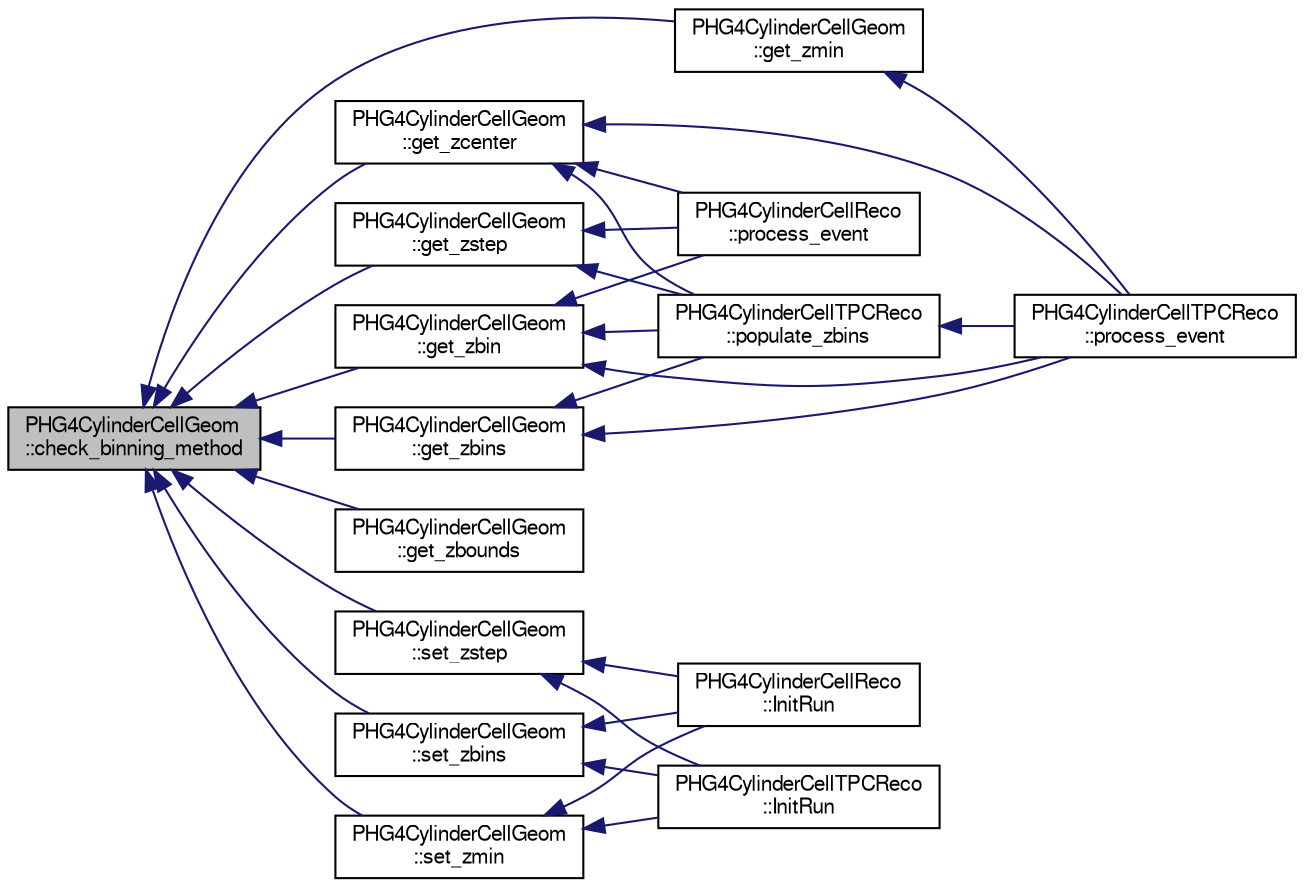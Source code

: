 digraph "PHG4CylinderCellGeom::check_binning_method"
{
  bgcolor="transparent";
  edge [fontname="FreeSans",fontsize="10",labelfontname="FreeSans",labelfontsize="10"];
  node [fontname="FreeSans",fontsize="10",shape=record];
  rankdir="LR";
  Node1 [label="PHG4CylinderCellGeom\l::check_binning_method",height=0.2,width=0.4,color="black", fillcolor="grey75", style="filled" fontcolor="black"];
  Node1 -> Node2 [dir="back",color="midnightblue",fontsize="10",style="solid",fontname="FreeSans"];
  Node2 [label="PHG4CylinderCellGeom\l::get_zbin",height=0.2,width=0.4,color="black",URL="$d9/d85/classPHG4CylinderCellGeom.html#af2c3e1224776a2ba8129d5e85d66457a"];
  Node2 -> Node3 [dir="back",color="midnightblue",fontsize="10",style="solid",fontname="FreeSans"];
  Node3 [label="PHG4CylinderCellReco\l::process_event",height=0.2,width=0.4,color="black",URL="$d5/dd0/classPHG4CylinderCellReco.html#acd9297cbac172c726c8da55f875a824a",tooltip="event processing "];
  Node2 -> Node4 [dir="back",color="midnightblue",fontsize="10",style="solid",fontname="FreeSans"];
  Node4 [label="PHG4CylinderCellTPCReco\l::process_event",height=0.2,width=0.4,color="black",URL="$dc/d94/classPHG4CylinderCellTPCReco.html#a75c377807a2b0585b5bad470cb2cf9f5",tooltip="event processing "];
  Node2 -> Node5 [dir="back",color="midnightblue",fontsize="10",style="solid",fontname="FreeSans"];
  Node5 [label="PHG4CylinderCellTPCReco\l::populate_zbins",height=0.2,width=0.4,color="black",URL="$dc/d94/classPHG4CylinderCellTPCReco.html#a652e23eb754817317594aedd63b8c7dc"];
  Node5 -> Node4 [dir="back",color="midnightblue",fontsize="10",style="solid",fontname="FreeSans"];
  Node1 -> Node6 [dir="back",color="midnightblue",fontsize="10",style="solid",fontname="FreeSans"];
  Node6 [label="PHG4CylinderCellGeom\l::get_zbins",height=0.2,width=0.4,color="black",URL="$d9/d85/classPHG4CylinderCellGeom.html#a0cdfdbb3b06ded109b6229d2bd74e92d"];
  Node6 -> Node4 [dir="back",color="midnightblue",fontsize="10",style="solid",fontname="FreeSans"];
  Node6 -> Node5 [dir="back",color="midnightblue",fontsize="10",style="solid",fontname="FreeSans"];
  Node1 -> Node7 [dir="back",color="midnightblue",fontsize="10",style="solid",fontname="FreeSans"];
  Node7 [label="PHG4CylinderCellGeom\l::get_zbounds",height=0.2,width=0.4,color="black",URL="$d9/d85/classPHG4CylinderCellGeom.html#ab6847738905f3d5df6575799dbb81086"];
  Node1 -> Node8 [dir="back",color="midnightblue",fontsize="10",style="solid",fontname="FreeSans"];
  Node8 [label="PHG4CylinderCellGeom\l::get_zcenter",height=0.2,width=0.4,color="black",URL="$d9/d85/classPHG4CylinderCellGeom.html#a3de4ba34c361c7a4da2a2b2162491f7d"];
  Node8 -> Node3 [dir="back",color="midnightblue",fontsize="10",style="solid",fontname="FreeSans"];
  Node8 -> Node4 [dir="back",color="midnightblue",fontsize="10",style="solid",fontname="FreeSans"];
  Node8 -> Node5 [dir="back",color="midnightblue",fontsize="10",style="solid",fontname="FreeSans"];
  Node1 -> Node9 [dir="back",color="midnightblue",fontsize="10",style="solid",fontname="FreeSans"];
  Node9 [label="PHG4CylinderCellGeom\l::get_zmin",height=0.2,width=0.4,color="black",URL="$d9/d85/classPHG4CylinderCellGeom.html#aeb1aa9e1a8a4f43b39abce80042f3b03"];
  Node9 -> Node4 [dir="back",color="midnightblue",fontsize="10",style="solid",fontname="FreeSans"];
  Node1 -> Node10 [dir="back",color="midnightblue",fontsize="10",style="solid",fontname="FreeSans"];
  Node10 [label="PHG4CylinderCellGeom\l::get_zstep",height=0.2,width=0.4,color="black",URL="$d9/d85/classPHG4CylinderCellGeom.html#adb898f36289b3d1614afc7fde61de260"];
  Node10 -> Node3 [dir="back",color="midnightblue",fontsize="10",style="solid",fontname="FreeSans"];
  Node10 -> Node5 [dir="back",color="midnightblue",fontsize="10",style="solid",fontname="FreeSans"];
  Node1 -> Node11 [dir="back",color="midnightblue",fontsize="10",style="solid",fontname="FreeSans"];
  Node11 [label="PHG4CylinderCellGeom\l::set_zbins",height=0.2,width=0.4,color="black",URL="$d9/d85/classPHG4CylinderCellGeom.html#aac5b0b92c87f1911c3cc068da8dd83ca"];
  Node11 -> Node12 [dir="back",color="midnightblue",fontsize="10",style="solid",fontname="FreeSans"];
  Node12 [label="PHG4CylinderCellReco\l::InitRun",height=0.2,width=0.4,color="black",URL="$d5/dd0/classPHG4CylinderCellReco.html#ada869396a39d11561fcbb85572446310",tooltip="module initialization "];
  Node11 -> Node13 [dir="back",color="midnightblue",fontsize="10",style="solid",fontname="FreeSans"];
  Node13 [label="PHG4CylinderCellTPCReco\l::InitRun",height=0.2,width=0.4,color="black",URL="$dc/d94/classPHG4CylinderCellTPCReco.html#a36f8dae72fae5f5d6e17b06fcec0b463"];
  Node1 -> Node14 [dir="back",color="midnightblue",fontsize="10",style="solid",fontname="FreeSans"];
  Node14 [label="PHG4CylinderCellGeom\l::set_zmin",height=0.2,width=0.4,color="black",URL="$d9/d85/classPHG4CylinderCellGeom.html#a0e73f31eebff77409ad169e3ba6e7cdd"];
  Node14 -> Node12 [dir="back",color="midnightblue",fontsize="10",style="solid",fontname="FreeSans"];
  Node14 -> Node13 [dir="back",color="midnightblue",fontsize="10",style="solid",fontname="FreeSans"];
  Node1 -> Node15 [dir="back",color="midnightblue",fontsize="10",style="solid",fontname="FreeSans"];
  Node15 [label="PHG4CylinderCellGeom\l::set_zstep",height=0.2,width=0.4,color="black",URL="$d9/d85/classPHG4CylinderCellGeom.html#a51de7f078df13ace9e27f165b8400b80"];
  Node15 -> Node12 [dir="back",color="midnightblue",fontsize="10",style="solid",fontname="FreeSans"];
  Node15 -> Node13 [dir="back",color="midnightblue",fontsize="10",style="solid",fontname="FreeSans"];
}

